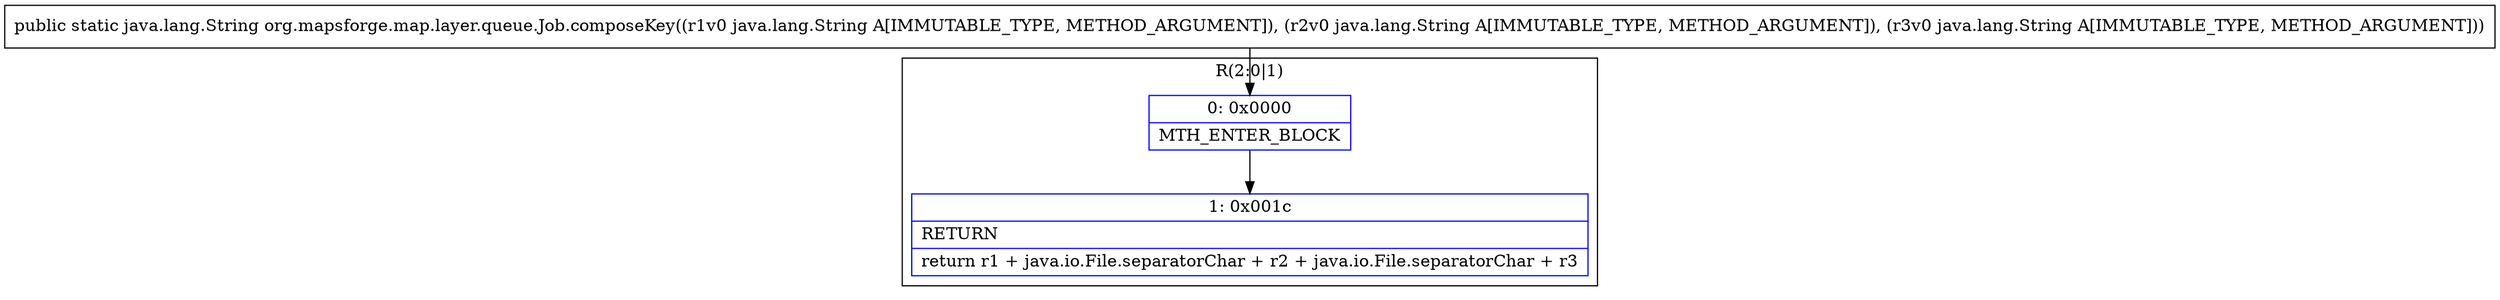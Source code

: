 digraph "CFG fororg.mapsforge.map.layer.queue.Job.composeKey(Ljava\/lang\/String;Ljava\/lang\/String;Ljava\/lang\/String;)Ljava\/lang\/String;" {
subgraph cluster_Region_526971734 {
label = "R(2:0|1)";
node [shape=record,color=blue];
Node_0 [shape=record,label="{0\:\ 0x0000|MTH_ENTER_BLOCK\l}"];
Node_1 [shape=record,label="{1\:\ 0x001c|RETURN\l|return r1 + java.io.File.separatorChar + r2 + java.io.File.separatorChar + r3\l}"];
}
MethodNode[shape=record,label="{public static java.lang.String org.mapsforge.map.layer.queue.Job.composeKey((r1v0 java.lang.String A[IMMUTABLE_TYPE, METHOD_ARGUMENT]), (r2v0 java.lang.String A[IMMUTABLE_TYPE, METHOD_ARGUMENT]), (r3v0 java.lang.String A[IMMUTABLE_TYPE, METHOD_ARGUMENT])) }"];
MethodNode -> Node_0;
Node_0 -> Node_1;
}


